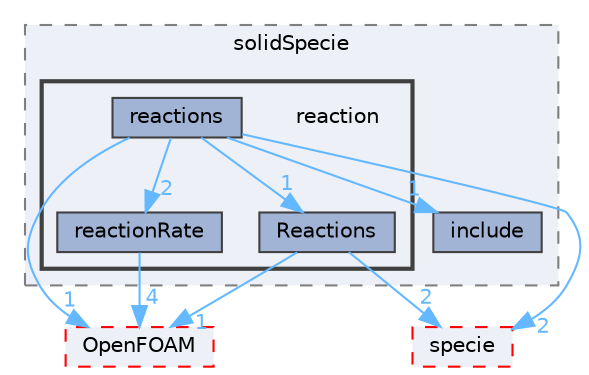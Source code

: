 digraph "src/thermophysicalModels/solidSpecie/reaction"
{
 // LATEX_PDF_SIZE
  bgcolor="transparent";
  edge [fontname=Helvetica,fontsize=10,labelfontname=Helvetica,labelfontsize=10];
  node [fontname=Helvetica,fontsize=10,shape=box,height=0.2,width=0.4];
  compound=true
  subgraph clusterdir_640adc73b6f298758d016476c5bdb471 {
    graph [ bgcolor="#edf0f7", pencolor="grey50", label="solidSpecie", fontname=Helvetica,fontsize=10 style="filled,dashed", URL="dir_640adc73b6f298758d016476c5bdb471.html",tooltip=""]
  dir_d8d7ca78215282fd8571e422490980b0 [label="include", fillcolor="#a2b4d6", color="grey25", style="filled", URL="dir_d8d7ca78215282fd8571e422490980b0.html",tooltip=""];
  subgraph clusterdir_7ee6e88849bd7d447ad0cb8084db3903 {
    graph [ bgcolor="#edf0f7", pencolor="grey25", label="", fontname=Helvetica,fontsize=10 style="filled,bold", URL="dir_7ee6e88849bd7d447ad0cb8084db3903.html",tooltip=""]
    dir_7ee6e88849bd7d447ad0cb8084db3903 [shape=plaintext, label="reaction"];
  dir_9b6f739af20fa7216c293267b3b19ae9 [label="reactionRate", fillcolor="#a2b4d6", color="grey25", style="filled", URL="dir_9b6f739af20fa7216c293267b3b19ae9.html",tooltip=""];
  dir_ba6b162c7a8be0e7c31dbfd0ef537171 [label="reactions", fillcolor="#a2b4d6", color="grey25", style="filled", URL="dir_ba6b162c7a8be0e7c31dbfd0ef537171.html",tooltip=""];
  dir_b569cc86f2d59b27bc88e3982ef0e12a [label="Reactions", fillcolor="#a2b4d6", color="grey25", style="filled", URL="dir_b569cc86f2d59b27bc88e3982ef0e12a.html",tooltip=""];
  }
  }
  dir_5c4bf53b114f4c9237cd4ef0431fc9bd [label="specie", fillcolor="#edf0f7", color="red", style="filled,dashed", URL="dir_5c4bf53b114f4c9237cd4ef0431fc9bd.html",tooltip=""];
  dir_c5473ff19b20e6ec4dfe5c310b3778a8 [label="OpenFOAM", fillcolor="#edf0f7", color="red", style="filled,dashed", URL="dir_c5473ff19b20e6ec4dfe5c310b3778a8.html",tooltip=""];
  dir_9b6f739af20fa7216c293267b3b19ae9->dir_c5473ff19b20e6ec4dfe5c310b3778a8 [headlabel="4", labeldistance=1.5 headhref="dir_003236_002695.html" href="dir_003236_002695.html" color="steelblue1" fontcolor="steelblue1"];
  dir_ba6b162c7a8be0e7c31dbfd0ef537171->dir_5c4bf53b114f4c9237cd4ef0431fc9bd [headlabel="2", labeldistance=1.5 headhref="dir_003240_003683.html" href="dir_003240_003683.html" color="steelblue1" fontcolor="steelblue1"];
  dir_ba6b162c7a8be0e7c31dbfd0ef537171->dir_9b6f739af20fa7216c293267b3b19ae9 [headlabel="2", labeldistance=1.5 headhref="dir_003240_003236.html" href="dir_003240_003236.html" color="steelblue1" fontcolor="steelblue1"];
  dir_ba6b162c7a8be0e7c31dbfd0ef537171->dir_b569cc86f2d59b27bc88e3982ef0e12a [headlabel="1", labeldistance=1.5 headhref="dir_003240_003241.html" href="dir_003240_003241.html" color="steelblue1" fontcolor="steelblue1"];
  dir_ba6b162c7a8be0e7c31dbfd0ef537171->dir_c5473ff19b20e6ec4dfe5c310b3778a8 [headlabel="1", labeldistance=1.5 headhref="dir_003240_002695.html" href="dir_003240_002695.html" color="steelblue1" fontcolor="steelblue1"];
  dir_ba6b162c7a8be0e7c31dbfd0ef537171->dir_d8d7ca78215282fd8571e422490980b0 [headlabel="1", labeldistance=1.5 headhref="dir_003240_001807.html" href="dir_003240_001807.html" color="steelblue1" fontcolor="steelblue1"];
  dir_b569cc86f2d59b27bc88e3982ef0e12a->dir_c5473ff19b20e6ec4dfe5c310b3778a8 [headlabel="1", labeldistance=1.5 headhref="dir_003241_002695.html" href="dir_003241_002695.html" color="steelblue1" fontcolor="steelblue1"];
  dir_b569cc86f2d59b27bc88e3982ef0e12a->dir_5c4bf53b114f4c9237cd4ef0431fc9bd [headlabel="2", labeldistance=1.5 headhref="dir_003241_003683.html" href="dir_003241_003683.html" color="steelblue1" fontcolor="steelblue1"];
}
